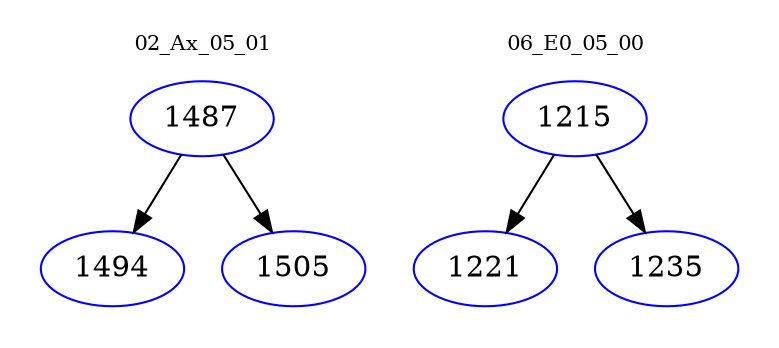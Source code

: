 digraph{
subgraph cluster_0 {
color = white
label = "02_Ax_05_01";
fontsize=10;
T0_1487 [label="1487", color="blue"]
T0_1487 -> T0_1494 [color="black"]
T0_1494 [label="1494", color="blue"]
T0_1487 -> T0_1505 [color="black"]
T0_1505 [label="1505", color="blue"]
}
subgraph cluster_1 {
color = white
label = "06_E0_05_00";
fontsize=10;
T1_1215 [label="1215", color="blue"]
T1_1215 -> T1_1221 [color="black"]
T1_1221 [label="1221", color="blue"]
T1_1215 -> T1_1235 [color="black"]
T1_1235 [label="1235", color="blue"]
}
}
